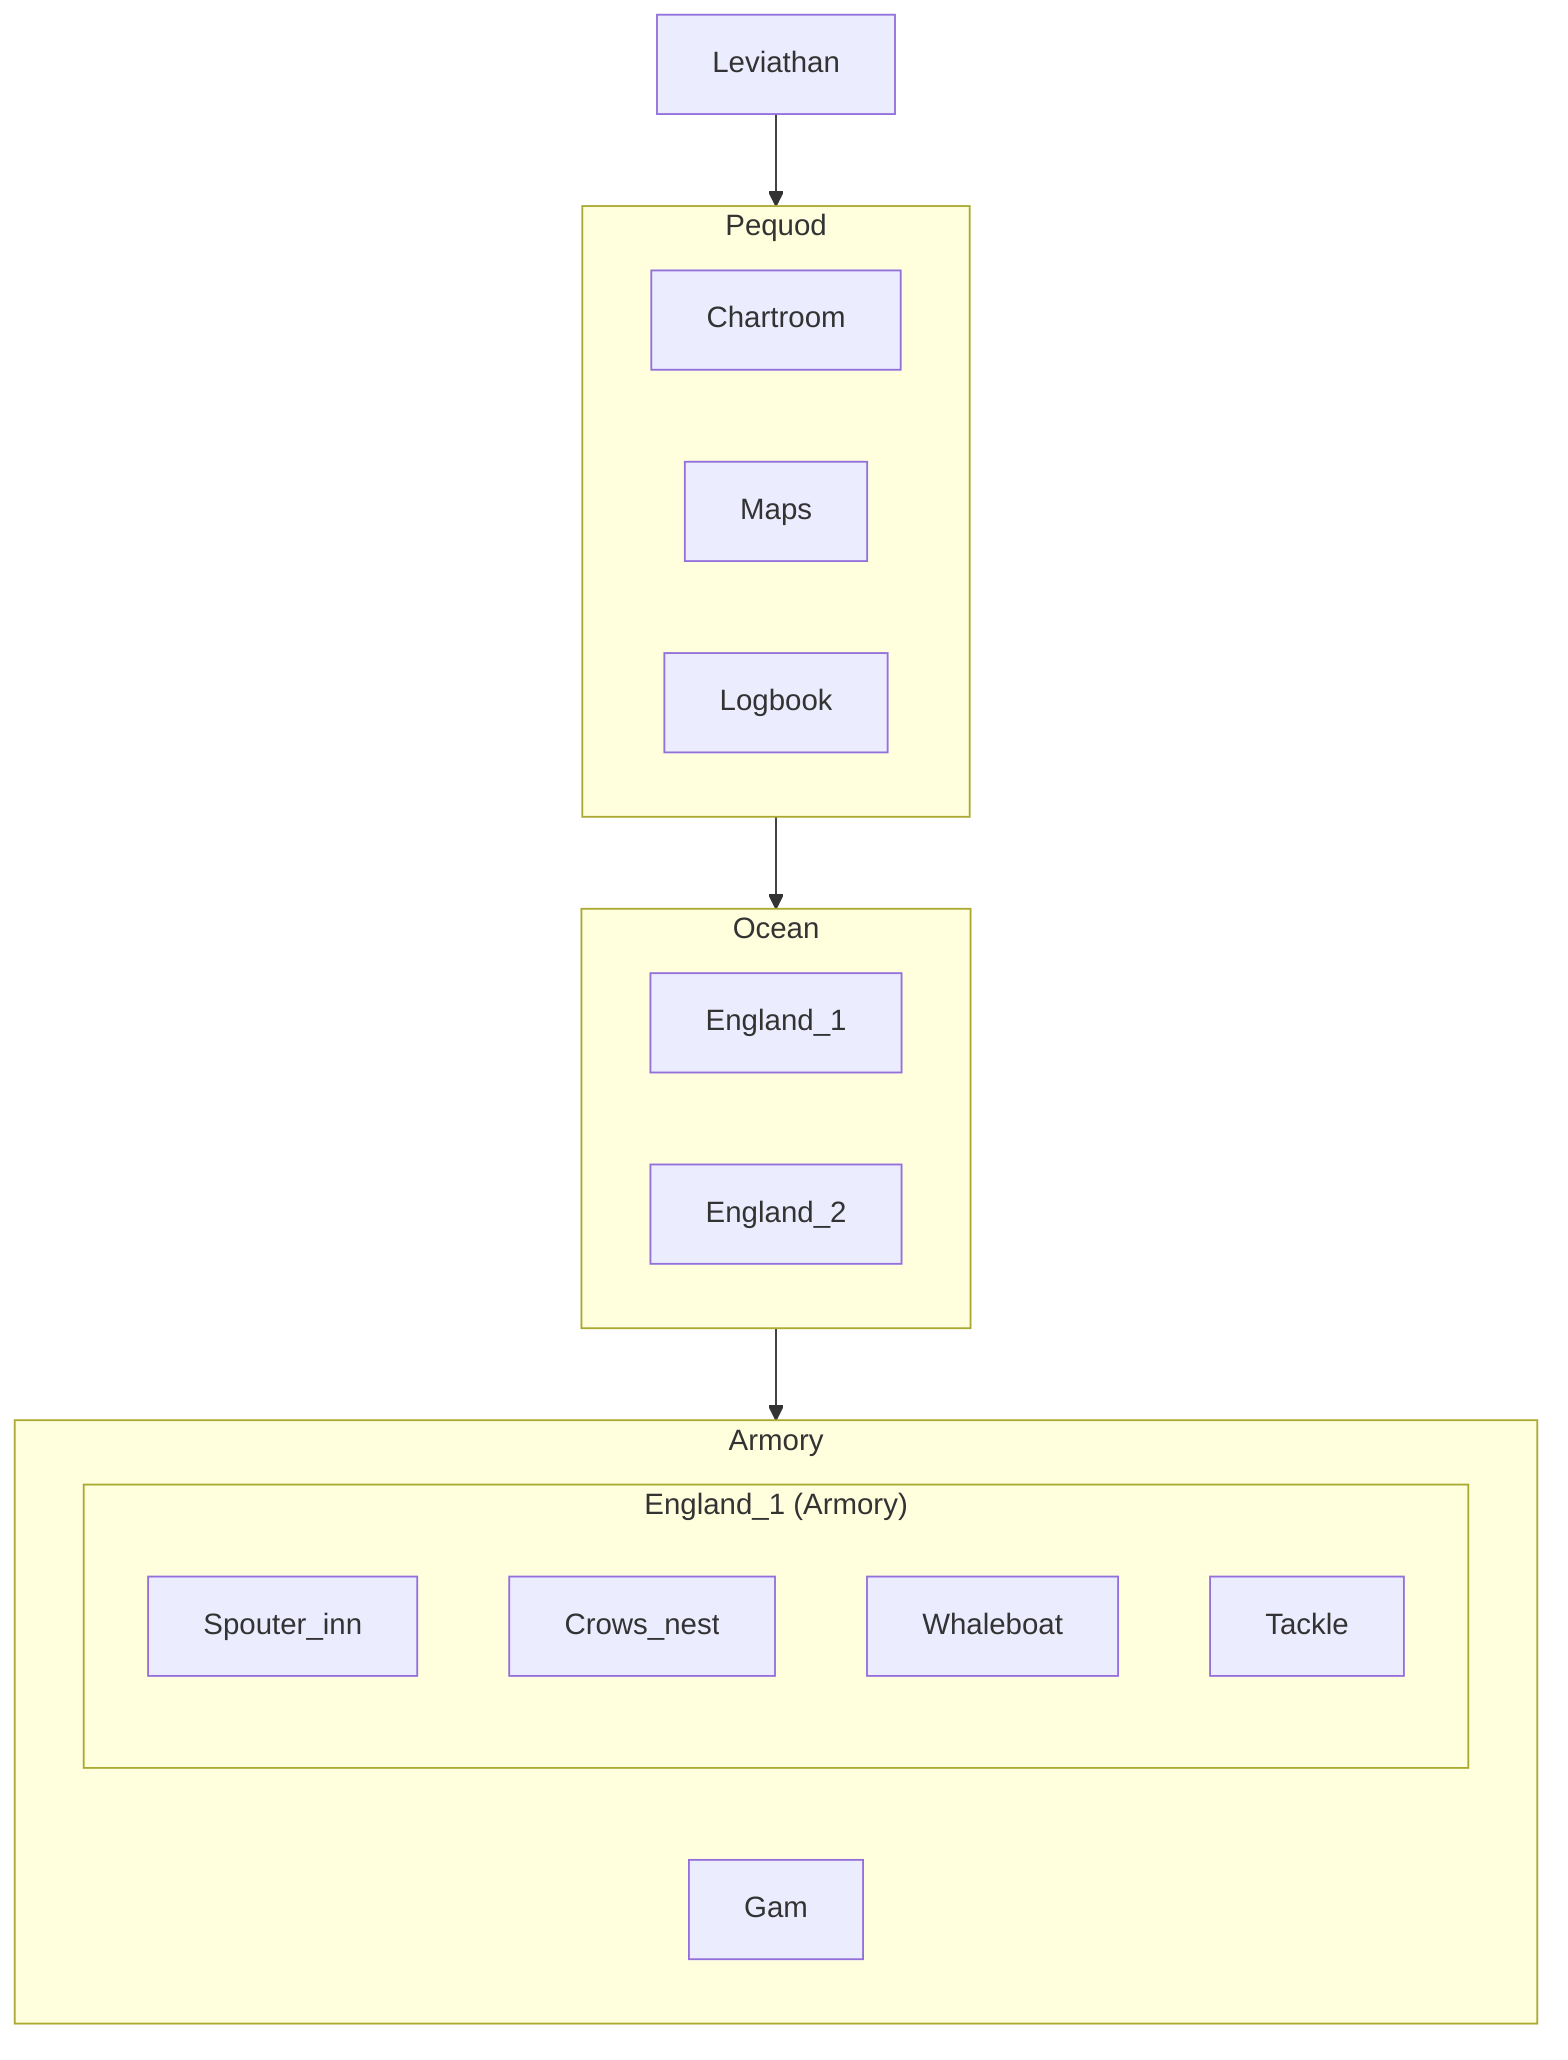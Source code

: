 flowchart TB
  Leviathan["Leviathan"]
  Leviathan --> Pequod["Pequod"]
  Pequod --> Ocean["Ocean"]
  Ocean --> Armory["Armory"]

  subgraph Pequod
    Chartroom["Chartroom"]
    Maps["Maps"]
    Logbook["Logbook"]
  end

  subgraph Ocean
    England_1["England_1"]
    England_2["England_2"]
  end

  subgraph Armory
    Gam["Gam"]
    subgraph Armory_England1["England_1 (Armory)"]
      Spouter_inn["Spouter_inn"]
      Crows_nest["Crows_nest"]
      Whaleboat["Whaleboat"]
      Tackle["Tackle"]
    end
  end